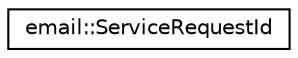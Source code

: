 digraph "Graphical Class Hierarchy"
{
 // LATEX_PDF_SIZE
  edge [fontname="Helvetica",fontsize="10",labelfontname="Helvetica",labelfontsize="10"];
  node [fontname="Helvetica",fontsize="10",shape=record];
  rankdir="LR";
  Node0 [label="email::ServiceRequestId",height=0.2,width=0.4,color="black", fillcolor="white", style="filled",URL="$structemail_1_1ServiceRequestId.html",tooltip="Service request ID, with a sequence number and a client GID."];
}
